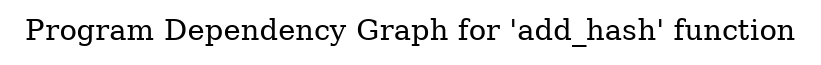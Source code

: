 digraph "Program Dependency Graph for 'add_hash' function" {
	label="Program Dependency Graph for 'add_hash' function";

}
